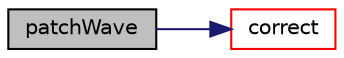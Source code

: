 digraph "patchWave"
{
  bgcolor="transparent";
  edge [fontname="Helvetica",fontsize="10",labelfontname="Helvetica",labelfontsize="10"];
  node [fontname="Helvetica",fontsize="10",shape=record];
  rankdir="LR";
  Node0 [label="patchWave",height=0.2,width=0.4,color="black", fillcolor="grey75", style="filled", fontcolor="black"];
  Node0 -> Node1 [color="midnightblue",fontsize="10",style="solid",fontname="Helvetica"];
  Node1 [label="correct",height=0.2,width=0.4,color="red",URL="$a26097.html#a3ae44b28050c3aa494c1d8e18cf618c1",tooltip="Correct for mesh geom/topo changes. "];
}
